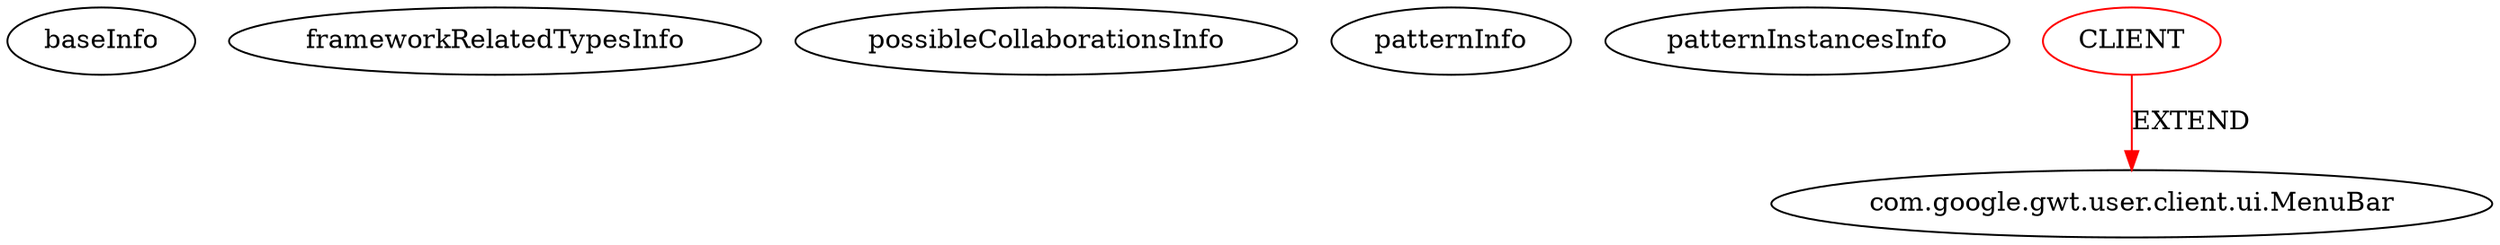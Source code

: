 digraph {
baseInfo[graphId=1114,category="pattern",isAnonymous=false,possibleRelation=false]
frameworkRelatedTypesInfo[0="com.google.gwt.user.client.ui.MenuBar"]
possibleCollaborationsInfo[]
patternInfo[frequency=2.0,patternRootClient=0]
patternInstancesInfo[0="hmiguellima-ugat~/hmiguellima-ugat/ugat-master/src/org/ucp/gwt/widgets/CMenuPopup.java~CMenuPopup~3038",1="hmiguellima-ugat~/hmiguellima-ugat/ugat-master/src/org/ucp/gwt/widgets/MVCTable.java~ColumnsSelectionMenu~3011"]
1[label="com.google.gwt.user.client.ui.MenuBar",vertexType="FRAMEWORK_CLASS_TYPE",isFrameworkType=false]
0[label="CLIENT",vertexType="ROOT_CLIENT_CLASS_DECLARATION",isFrameworkType=false,color=red]
0->1[label="EXTEND",color=red]
}
